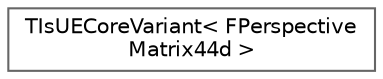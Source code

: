 digraph "Graphical Class Hierarchy"
{
 // INTERACTIVE_SVG=YES
 // LATEX_PDF_SIZE
  bgcolor="transparent";
  edge [fontname=Helvetica,fontsize=10,labelfontname=Helvetica,labelfontsize=10];
  node [fontname=Helvetica,fontsize=10,shape=box,height=0.2,width=0.4];
  rankdir="LR";
  Node0 [id="Node000000",label="TIsUECoreVariant\< FPerspective\lMatrix44d \>",height=0.2,width=0.4,color="grey40", fillcolor="white", style="filled",URL="$d6/d6e/structTIsUECoreVariant_3_01FPerspectiveMatrix44d_01_4.html",tooltip=" "];
}

